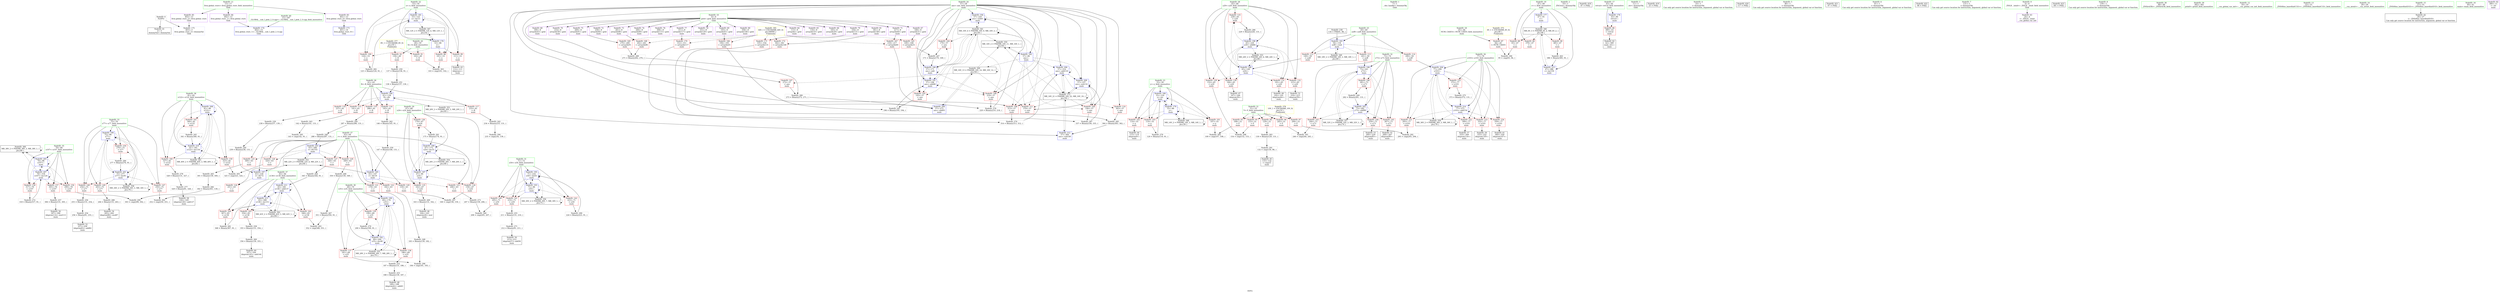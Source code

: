 digraph "SVFG" {
	label="SVFG";

	Node0x560acc8adbe0 [shape=record,color=grey,label="{NodeID: 0\nNullPtr}"];
	Node0x560acc8adbe0 -> Node0x560acc8b3c00[style=solid];
	Node0x560acc8adbe0 -> Node0x560acc8e5880[style=solid];
	Node0x560acc90d420 [shape=record,color=black,label="{NodeID: 360\nMR_38V_2 = PHI(MR_38V_3, MR_38V_1, )\npts\{80 \}\n}"];
	Node0x560acc90d420 -> Node0x560acc8e12c0[style=dashed];
	Node0x560acc90d420 -> Node0x560acc90d420[style=dashed];
	Node0x560acc8ee810 [shape=record,color=grey,label="{NodeID: 277\n329 = Binary(91, 328, )\n}"];
	Node0x560acc8ee810 -> Node0x560acc8de950[style=solid];
	Node0x560acc8e09d0 [shape=record,color=blue,label="{NodeID: 194\n57\<--220\nans\<--sub61\nmain\n}"];
	Node0x560acc8e09d0 -> Node0x560acc8b41f0[style=dashed];
	Node0x560acc8e09d0 -> Node0x560acc8e09d0[style=dashed];
	Node0x560acc8e09d0 -> Node0x560acc907520[style=dashed];
	Node0x560acc8b4600 [shape=record,color=red,label="{NodeID: 111\n379\<--57\n\<--ans\nmain\n}"];
	Node0x560acc8b1560 [shape=record,color=green,label="{NodeID: 28\n65\<--66\ny20\<--y20_field_insensitive\nmain\n}"];
	Node0x560acc8b1560 -> Node0x560acc8e3320[style=solid];
	Node0x560acc8b1560 -> Node0x560acc8e33f0[style=solid];
	Node0x560acc8b1560 -> Node0x560acc8e34c0[style=solid];
	Node0x560acc8b1560 -> Node0x560acc8e3590[style=solid];
	Node0x560acc8b1560 -> Node0x560acc8e3660[style=solid];
	Node0x560acc8b1560 -> Node0x560acc8e6170[style=solid];
	Node0x560acc8b1560 -> Node0x560acc8e0b70[style=solid];
	Node0x560acc8f1210 [shape=record,color=grey,label="{NodeID: 305\n325 = cmp(323, 324, )\n}"];
	Node0x560acc8e3b40 [shape=record,color=red,label="{NodeID: 139\n199\<--69\n\<--x35\nmain\n}"];
	Node0x560acc8e3b40 -> Node0x560acc8edd90[style=solid];
	Node0x560acc8de7b0 [shape=record,color=black,label="{NodeID: 56\n307\<--306\nidxprom114\<--mul113\nmain\n}"];
	Node0x560acc8eaf80 [shape=record,color=grey,label="{NodeID: 250\n137 = Binary(136, 91, )\n}"];
	Node0x560acc8eaf80 -> Node0x560acc8e1880[style=solid];
	Node0x560acc8e5200 [shape=record,color=red,label="{NodeID: 167\n218\<--217\n\<--arrayidx60\nmain\n}"];
	Node0x560acc8e5200 -> Node0x560acc8ee690[style=solid];
	Node0x560acc8dfe70 [shape=record,color=purple,label="{NodeID: 84\n402\<--13\nllvm.global_ctors_1\<--llvm.global_ctors\nGlob }"];
	Node0x560acc8dfe70 -> Node0x560acc8e57b0[style=solid];
	Node0x560acc8adac0 [shape=record,color=green,label="{NodeID: 1\n7\<--1\n__dso_handle\<--dummyObj\nGlob }"];
	Node0x560acc90d920 [shape=record,color=black,label="{NodeID: 361\nMR_40V_2 = PHI(MR_40V_3, MR_40V_1, )\npts\{82 \}\n}"];
	Node0x560acc90d920 -> Node0x560acc8e1530[style=dashed];
	Node0x560acc90d920 -> Node0x560acc90d920[style=dashed];
	Node0x560acc8ee990 [shape=record,color=grey,label="{NodeID: 278\n328 = Binary(131, 327, )\n}"];
	Node0x560acc8ee990 -> Node0x560acc8ee810[style=solid];
	Node0x560acc8e0aa0 [shape=record,color=blue,label="{NodeID: 195\n71\<--224\nx50\<--inc63\nmain\n}"];
	Node0x560acc8e0aa0 -> Node0x560acc8e3c10[style=dashed];
	Node0x560acc8e0aa0 -> Node0x560acc8e3ce0[style=dashed];
	Node0x560acc8e0aa0 -> Node0x560acc8e3db0[style=dashed];
	Node0x560acc8e0aa0 -> Node0x560acc8e0900[style=dashed];
	Node0x560acc8e0aa0 -> Node0x560acc8e0aa0[style=dashed];
	Node0x560acc8e0aa0 -> Node0x560acc90c020[style=dashed];
	Node0x560acc8b46d0 [shape=record,color=red,label="{NodeID: 112\n149\<--59\n\<--yoff\nmain\n}"];
	Node0x560acc8b46d0 -> Node0x560acc8e6170[style=solid];
	Node0x560acc8b1630 [shape=record,color=green,label="{NodeID: 29\n67\<--68\nx24\<--x24_field_insensitive\nmain\n}"];
	Node0x560acc8b1630 -> Node0x560acc8e3730[style=solid];
	Node0x560acc8b1630 -> Node0x560acc8e3800[style=solid];
	Node0x560acc8b1630 -> Node0x560acc8e38d0[style=solid];
	Node0x560acc8b1630 -> Node0x560acc8e6240[style=solid];
	Node0x560acc8b1630 -> Node0x560acc8e63e0[style=solid];
	Node0x560acc8f1390 [shape=record,color=grey,label="{NodeID: 306\n95 = cmp(93, 94, )\n}"];
	Node0x560acc8e3c10 [shape=record,color=red,label="{NodeID: 140\n205\<--71\n\<--x50\nmain\n}"];
	Node0x560acc8e3c10 -> Node0x560acc8f0a90[style=solid];
	Node0x560acc8de880 [shape=record,color=black,label="{NodeID: 57\n310\<--309\nidxprom116\<--\nmain\n}"];
	Node0x560acc8e1880 [shape=record,color=grey,label="{NodeID: 251\n138 = Binary(137, 139, )\n}"];
	Node0x560acc8e1880 -> Node0x560acc8e5fd0[style=solid];
	Node0x560acc8e52d0 [shape=record,color=red,label="{NodeID: 168\n262\<--261\n\<--arrayidx86\nmain\n}"];
	Node0x560acc8e52d0 -> Node0x560acc8efa10[style=solid];
	Node0x560acc8dff40 [shape=record,color=purple,label="{NodeID: 85\n403\<--13\nllvm.global_ctors_2\<--llvm.global_ctors\nGlob }"];
	Node0x560acc8dff40 -> Node0x560acc8e5880[style=solid];
	Node0x560acc8b3860 [shape=record,color=green,label="{NodeID: 2\n10\<--1\n_ZSt3cin\<--dummyObj\nGlob }"];
	Node0x560acc90de20 [shape=record,color=black,label="{NodeID: 362\nMR_42V_2 = PHI(MR_42V_3, MR_42V_1, )\npts\{84 \}\n}"];
	Node0x560acc90de20 -> Node0x560acc8e17a0[style=dashed];
	Node0x560acc90de20 -> Node0x560acc90de20[style=dashed];
	Node0x560acc8eeb10 [shape=record,color=grey,label="{NodeID: 279\n120 = Binary(119, 91, )\n}"];
	Node0x560acc8eeb10 -> Node0x560acc8e5c90[style=solid];
	Node0x560acc8e0b70 [shape=record,color=blue,label="{NodeID: 196\n65\<--229\ny20\<--add66\nmain\n}"];
	Node0x560acc8e0b70 -> Node0x560acc8e3320[style=dashed];
	Node0x560acc8e0b70 -> Node0x560acc8e33f0[style=dashed];
	Node0x560acc8e0b70 -> Node0x560acc8e34c0[style=dashed];
	Node0x560acc8e0b70 -> Node0x560acc8e3590[style=dashed];
	Node0x560acc8e0b70 -> Node0x560acc8e3660[style=dashed];
	Node0x560acc8e0b70 -> Node0x560acc8e0b70[style=dashed];
	Node0x560acc8e0b70 -> Node0x560acc90b120[style=dashed];
	Node0x560acc8b47a0 [shape=record,color=red,label="{NodeID: 113\n241\<--59\n\<--yoff\nmain\n}"];
	Node0x560acc8b47a0 -> Node0x560acc8e0d10[style=solid];
	Node0x560acc8b1700 [shape=record,color=green,label="{NodeID: 30\n69\<--70\nx35\<--x35_field_insensitive\nmain\n}"];
	Node0x560acc8b1700 -> Node0x560acc8e39a0[style=solid];
	Node0x560acc8b1700 -> Node0x560acc8e3a70[style=solid];
	Node0x560acc8b1700 -> Node0x560acc8e3b40[style=solid];
	Node0x560acc8b1700 -> Node0x560acc8e64b0[style=solid];
	Node0x560acc8b1700 -> Node0x560acc8e0830[style=solid];
	Node0x560acc8e3ce0 [shape=record,color=red,label="{NodeID: 141\n210\<--71\n\<--x50\nmain\n}"];
	Node0x560acc8e3ce0 -> Node0x560acc8e1e80[style=solid];
	Node0x560acc8de950 [shape=record,color=black,label="{NodeID: 58\n330\<--329\nidxprom128\<--add127\nmain\n}"];
	Node0x560acc92bff0 [shape=record,color=black,label="{NodeID: 418\n87 = PHI()\n}"];
	Node0x560acc8e1a00 [shape=record,color=grey,label="{NodeID: 252\n187 = Binary(131, 186, )\n}"];
	Node0x560acc8e1a00 -> Node0x560acc8e1b80[style=solid];
	Node0x560acc8e53a0 [shape=record,color=red,label="{NodeID: 169\n270\<--269\n\<--arrayidx91\nmain\n}"];
	Node0x560acc8e53a0 -> Node0x560acc8efa10[style=solid];
	Node0x560acc8e0010 [shape=record,color=red,label="{NodeID: 86\n389\<--43\n\<--retval\nmain\n}"];
	Node0x560acc8e0010 -> Node0x560acc8dec90[style=solid];
	Node0x560acc8b38f0 [shape=record,color=green,label="{NodeID: 3\n11\<--1\n.str\<--dummyObj\nGlob }"];
	Node0x560acc8eec90 [shape=record,color=grey,label="{NodeID: 280\n273 = Binary(272, 271, )\n}"];
	Node0x560acc8eec90 -> Node0x560acc8e0eb0[style=solid];
	Node0x560acc8e0c40 [shape=record,color=blue,label="{NodeID: 197\n63\<--239\nr\<--div72\nmain\n}"];
	Node0x560acc8e0c40 -> Node0x560acc8e2f10[style=dashed];
	Node0x560acc8e0c40 -> Node0x560acc90ac20[style=dashed];
	Node0x560acc8b4870 [shape=record,color=red,label="{NodeID: 114\n290\<--59\n\<--yoff\nmain\n}"];
	Node0x560acc8b4870 -> Node0x560acc8e11f0[style=solid];
	Node0x560acc8b17d0 [shape=record,color=green,label="{NodeID: 31\n71\<--72\nx50\<--x50_field_insensitive\nmain\n}"];
	Node0x560acc8b17d0 -> Node0x560acc8e3c10[style=solid];
	Node0x560acc8b17d0 -> Node0x560acc8e3ce0[style=solid];
	Node0x560acc8b17d0 -> Node0x560acc8e3db0[style=solid];
	Node0x560acc8b17d0 -> Node0x560acc8e0900[style=solid];
	Node0x560acc8b17d0 -> Node0x560acc8e0aa0[style=solid];
	Node0x560acc8e3db0 [shape=record,color=red,label="{NodeID: 142\n223\<--71\n\<--x50\nmain\n}"];
	Node0x560acc8e3db0 -> Node0x560acc8efb90[style=solid];
	Node0x560acc8dea20 [shape=record,color=black,label="{NodeID: 59\n333\<--332\nidxprom130\<--\nmain\n}"];
	Node0x560acc92b950 [shape=record,color=black,label="{NodeID: 419\n25 = PHI()\n}"];
	Node0x560acc8e1b80 [shape=record,color=grey,label="{NodeID: 253\n188 = Binary(139, 187, )\n}"];
	Node0x560acc8e1b80 -> Node0x560acc8de270[style=solid];
	Node0x560acc8e5470 [shape=record,color=red,label="{NodeID: 170\n312\<--311\n\<--arrayidx117\nmain\n}"];
	Node0x560acc8e5470 -> Node0x560acc8ee390[style=solid];
	Node0x560acc8e00e0 [shape=record,color=red,label="{NodeID: 87\n94\<--45\n\<--NUM_CASES\nmain\n}"];
	Node0x560acc8e00e0 -> Node0x560acc8f1390[style=solid];
	Node0x560acc8b2de0 [shape=record,color=green,label="{NodeID: 4\n14\<--1\n\<--dummyObj\nCan only get source location for instruction, argument, global var or function.}"];
	Node0x560acc8eee10 [shape=record,color=grey,label="{NodeID: 281\n368 = Binary(367, 91, )\n}"];
	Node0x560acc8eee10 -> Node0x560acc8e8770[style=solid];
	Node0x560acc8e0d10 [shape=record,color=blue,label="{NodeID: 198\n73\<--241\ny73\<--\nmain\n}"];
	Node0x560acc8e0d10 -> Node0x560acc8e3e80[style=dashed];
	Node0x560acc8e0d10 -> Node0x560acc8e3f50[style=dashed];
	Node0x560acc8e0d10 -> Node0x560acc8e4020[style=dashed];
	Node0x560acc8e0d10 -> Node0x560acc8e40f0[style=dashed];
	Node0x560acc8e0d10 -> Node0x560acc8e1050[style=dashed];
	Node0x560acc8e0d10 -> Node0x560acc90c520[style=dashed];
	Node0x560acc8b4940 [shape=record,color=red,label="{NodeID: 115\n141\<--61\n\<--R\nmain\n}"];
	Node0x560acc8b4940 -> Node0x560acc8ea500[style=solid];
	Node0x560acc8b18a0 [shape=record,color=green,label="{NodeID: 32\n73\<--74\ny73\<--y73_field_insensitive\nmain\n}"];
	Node0x560acc8b18a0 -> Node0x560acc8e3e80[style=solid];
	Node0x560acc8b18a0 -> Node0x560acc8e3f50[style=solid];
	Node0x560acc8b18a0 -> Node0x560acc8e4020[style=solid];
	Node0x560acc8b18a0 -> Node0x560acc8e40f0[style=solid];
	Node0x560acc8b18a0 -> Node0x560acc8e0d10[style=solid];
	Node0x560acc8b18a0 -> Node0x560acc8e1050[style=solid];
	Node0x560acc8fd120 [shape=record,color=black,label="{NodeID: 309\nMR_16V_13 = PHI(MR_16V_14, MR_16V_12, )\npts\{58 \}\n}"];
	Node0x560acc8fd120 -> Node0x560acc8b42c0[style=dashed];
	Node0x560acc8fd120 -> Node0x560acc8b4600[style=dashed];
	Node0x560acc8fd120 -> Node0x560acc8e0eb0[style=dashed];
	Node0x560acc8fd120 -> Node0x560acc8fd120[style=dashed];
	Node0x560acc8fd120 -> Node0x560acc90a220[style=dashed];
	Node0x560acc8e3e80 [shape=record,color=red,label="{NodeID: 143\n244\<--73\n\<--y73\nmain\n}"];
	Node0x560acc8e3e80 -> Node0x560acc8f0c10[style=solid];
	Node0x560acc8deaf0 [shape=record,color=black,label="{NodeID: 60\n357\<--356\nidxprom145\<--add144\nmain\n}"];
	Node0x560acc92c210 [shape=record,color=black,label="{NodeID: 420\n117 = PHI()\n}"];
	Node0x560acc8e1d00 [shape=record,color=grey,label="{NodeID: 254\n256 = Binary(91, 255, )\n}"];
	Node0x560acc8e1d00 -> Node0x560acc8de4b0[style=solid];
	Node0x560acc8e5540 [shape=record,color=red,label="{NodeID: 171\n335\<--334\n\<--arrayidx131\nmain\n}"];
	Node0x560acc8e5540 -> Node0x560acc8ef710[style=solid];
	Node0x560acc8e01b0 [shape=record,color=red,label="{NodeID: 88\n93\<--47\n\<--c\nmain\n}"];
	Node0x560acc8e01b0 -> Node0x560acc8f1390[style=solid];
	Node0x560acc8b2e70 [shape=record,color=green,label="{NodeID: 5\n86\<--1\n\<--dummyObj\nCan only get source location for instruction, argument, global var or function.}"];
	Node0x560acc8eef90 [shape=record,color=grey,label="{NodeID: 282\n125 = Binary(124, 91, )\n}"];
	Node0x560acc8eef90 -> Node0x560acc8e5d60[style=solid];
	Node0x560acc8e0de0 [shape=record,color=blue,label="{NodeID: 199\n75\<--86\nx77\<--\nmain\n}"];
	Node0x560acc8e0de0 -> Node0x560acc8e41c0[style=dashed];
	Node0x560acc8e0de0 -> Node0x560acc8e4290[style=dashed];
	Node0x560acc8e0de0 -> Node0x560acc8e4360[style=dashed];
	Node0x560acc8e0de0 -> Node0x560acc8e4430[style=dashed];
	Node0x560acc8e0de0 -> Node0x560acc8e0de0[style=dashed];
	Node0x560acc8e0de0 -> Node0x560acc8e0f80[style=dashed];
	Node0x560acc8e0de0 -> Node0x560acc90ca20[style=dashed];
	Node0x560acc8e2890 [shape=record,color=red,label="{NodeID: 116\n145\<--61\n\<--R\nmain\n}"];
	Node0x560acc8e2890 -> Node0x560acc8ed190[style=solid];
	Node0x560acc8b1970 [shape=record,color=green,label="{NodeID: 33\n75\<--76\nx77\<--x77_field_insensitive\nmain\n}"];
	Node0x560acc8b1970 -> Node0x560acc8e41c0[style=solid];
	Node0x560acc8b1970 -> Node0x560acc8e4290[style=solid];
	Node0x560acc8b1970 -> Node0x560acc8e4360[style=solid];
	Node0x560acc8b1970 -> Node0x560acc8e4430[style=solid];
	Node0x560acc8b1970 -> Node0x560acc8e0de0[style=solid];
	Node0x560acc8b1970 -> Node0x560acc8e0f80[style=solid];
	Node0x560acc8e3f50 [shape=record,color=red,label="{NodeID: 144\n259\<--73\n\<--y73\nmain\n}"];
	Node0x560acc8e3f50 -> Node0x560acc8de540[style=solid];
	Node0x560acc8debc0 [shape=record,color=black,label="{NodeID: 61\n360\<--359\nidxprom147\<--\nmain\n}"];
	Node0x560acc92c310 [shape=record,color=black,label="{NodeID: 421\n97 = PHI()\n}"];
	Node0x560acc8e1e80 [shape=record,color=grey,label="{NodeID: 255\n211 = Binary(131, 210, )\n}"];
	Node0x560acc8e1e80 -> Node0x560acc8edf10[style=solid];
	Node0x560acc8e5610 [shape=record,color=red,label="{NodeID: 172\n362\<--361\n\<--arrayidx148\nmain\n}"];
	Node0x560acc8e5610 -> Node0x560acc8ef410[style=solid];
	Node0x560acc8e0280 [shape=record,color=red,label="{NodeID: 89\n378\<--47\n\<--c\nmain\n}"];
	Node0x560acc8b2f00 [shape=record,color=green,label="{NodeID: 6\n91\<--1\n\<--dummyObj\nCan only get source location for instruction, argument, global var or function.}"];
	Node0x560acc8ef110 [shape=record,color=grey,label="{NodeID: 283\n130 = Binary(129, 131, )\n}"];
	Node0x560acc8ef110 -> Node0x560acc8efd10[style=solid];
	Node0x560acc8e0eb0 [shape=record,color=blue,label="{NodeID: 200\n57\<--273\nans\<--add93\nmain\n}"];
	Node0x560acc8e0eb0 -> Node0x560acc8fd120[style=dashed];
	Node0x560acc8e2960 [shape=record,color=red,label="{NodeID: 117\n233\<--61\n\<--R\nmain\n}"];
	Node0x560acc8e2960 -> Node0x560acc8ea380[style=solid];
	Node0x560acc8b1a40 [shape=record,color=green,label="{NodeID: 34\n77\<--78\ny103\<--y103_field_insensitive\nmain\n}"];
	Node0x560acc8b1a40 -> Node0x560acc8e4500[style=solid];
	Node0x560acc8b1a40 -> Node0x560acc8e45d0[style=solid];
	Node0x560acc8b1a40 -> Node0x560acc8e46a0[style=solid];
	Node0x560acc8b1a40 -> Node0x560acc8e4770[style=solid];
	Node0x560acc8b1a40 -> Node0x560acc8e4840[style=solid];
	Node0x560acc8b1a40 -> Node0x560acc8e11f0[style=solid];
	Node0x560acc8b1a40 -> Node0x560acc8e8840[style=solid];
	Node0x560acc8e4020 [shape=record,color=red,label="{NodeID: 145\n267\<--73\n\<--y73\nmain\n}"];
	Node0x560acc8e4020 -> Node0x560acc8de6e0[style=solid];
	Node0x560acc8dec90 [shape=record,color=black,label="{NodeID: 62\n42\<--389\nmain_ret\<--\nmain\n}"];
	Node0x560acc92c470 [shape=record,color=black,label="{NodeID: 422\n98 = PHI()\n}"];
	Node0x560acc8e2000 [shape=record,color=grey,label="{NodeID: 256\n255 = Binary(131, 254, )\n}"];
	Node0x560acc8e2000 -> Node0x560acc8e1d00[style=solid];
	Node0x560acc8e56e0 [shape=record,color=blue,label="{NodeID: 173\n401\<--14\nllvm.global_ctors_0\<--\nGlob }"];
	Node0x560acc8e0350 [shape=record,color=red,label="{NodeID: 90\n385\<--47\n\<--c\nmain\n}"];
	Node0x560acc8e0350 -> Node0x560acc8ed310[style=solid];
	Node0x560acc8b2400 [shape=record,color=green,label="{NodeID: 7\n131\<--1\n\<--dummyObj\nCan only get source location for instruction, argument, global var or function.}"];
	Node0x560acc8ef290 [shape=record,color=grey,label="{NodeID: 284\n277 = Binary(276, 91, )\n}"];
	Node0x560acc8ef290 -> Node0x560acc8e0f80[style=solid];
	Node0x560acc8e0f80 [shape=record,color=blue,label="{NodeID: 201\n75\<--277\nx77\<--inc95\nmain\n}"];
	Node0x560acc8e0f80 -> Node0x560acc8e41c0[style=dashed];
	Node0x560acc8e0f80 -> Node0x560acc8e4290[style=dashed];
	Node0x560acc8e0f80 -> Node0x560acc8e4360[style=dashed];
	Node0x560acc8e0f80 -> Node0x560acc8e4430[style=dashed];
	Node0x560acc8e0f80 -> Node0x560acc8e0de0[style=dashed];
	Node0x560acc8e0f80 -> Node0x560acc8e0f80[style=dashed];
	Node0x560acc8e0f80 -> Node0x560acc90ca20[style=dashed];
	Node0x560acc8e2a30 [shape=record,color=red,label="{NodeID: 118\n237\<--61\n\<--R\nmain\n}"];
	Node0x560acc8e2a30 -> Node0x560acc8e9f00[style=solid];
	Node0x560acc8b1b10 [shape=record,color=green,label="{NodeID: 35\n79\<--80\nx107\<--x107_field_insensitive\nmain\n}"];
	Node0x560acc8b1b10 -> Node0x560acc8e4910[style=solid];
	Node0x560acc8b1b10 -> Node0x560acc8e49e0[style=solid];
	Node0x560acc8b1b10 -> Node0x560acc8e4ab0[style=solid];
	Node0x560acc8b1b10 -> Node0x560acc8e12c0[style=solid];
	Node0x560acc8b1b10 -> Node0x560acc8e1460[style=solid];
	Node0x560acc8e7020 [shape=record,color=yellow,style=double,label="{NodeID: 395\n44V_1 = ENCHI(MR_44V_0)\npts\{90000 \}\nFun[main]}"];
	Node0x560acc8e7020 -> Node0x560acc8e5060[style=dashed];
	Node0x560acc8e7020 -> Node0x560acc8e5130[style=dashed];
	Node0x560acc8e7020 -> Node0x560acc8e5200[style=dashed];
	Node0x560acc8e7020 -> Node0x560acc8e52d0[style=dashed];
	Node0x560acc8e7020 -> Node0x560acc8e53a0[style=dashed];
	Node0x560acc8e7020 -> Node0x560acc8e5470[style=dashed];
	Node0x560acc8e7020 -> Node0x560acc8e5540[style=dashed];
	Node0x560acc8e7020 -> Node0x560acc8e5610[style=dashed];
	Node0x560acc8e40f0 [shape=record,color=red,label="{NodeID: 146\n281\<--73\n\<--y73\nmain\n}"];
	Node0x560acc8e40f0 -> Node0x560acc8eae00[style=solid];
	Node0x560acc8ded60 [shape=record,color=purple,label="{NodeID: 63\n24\<--4\n\<--_ZStL8__ioinit\n__cxx_global_var_init\n}"];
	Node0x560acc92c540 [shape=record,color=black,label="{NodeID: 423\n381 = PHI()\n}"];
	Node0x560acc8e2180 [shape=record,color=grey,label="{NodeID: 257\n306 = Binary(131, 305, )\n}"];
	Node0x560acc8e2180 -> Node0x560acc8de7b0[style=solid];
	Node0x560acc8e57b0 [shape=record,color=blue,label="{NodeID: 174\n402\<--15\nllvm.global_ctors_1\<--_GLOBAL__sub_I_ploh_2_0.cpp\nGlob }"];
	Node0x560acc8e0420 [shape=record,color=red,label="{NodeID: 91\n102\<--49\n\<--X\nmain\n}"];
	Node0x560acc8e0420 -> Node0x560acc8f0f10[style=solid];
	Node0x560acc8b2490 [shape=record,color=green,label="{NodeID: 8\n139\<--1\n\<--dummyObj\nCan only get source location for instruction, argument, global var or function.}"];
	Node0x560acc8ef410 [shape=record,color=grey,label="{NodeID: 285\n364 = Binary(363, 362, )\n}"];
	Node0x560acc8ef410 -> Node0x560acc8e86a0[style=solid];
	Node0x560acc8e1050 [shape=record,color=blue,label="{NodeID: 202\n73\<--282\ny73\<--add98\nmain\n}"];
	Node0x560acc8e1050 -> Node0x560acc8e3e80[style=dashed];
	Node0x560acc8e1050 -> Node0x560acc8e3f50[style=dashed];
	Node0x560acc8e1050 -> Node0x560acc8e4020[style=dashed];
	Node0x560acc8e1050 -> Node0x560acc8e40f0[style=dashed];
	Node0x560acc8e1050 -> Node0x560acc8e1050[style=dashed];
	Node0x560acc8e1050 -> Node0x560acc90c520[style=dashed];
	Node0x560acc8e2b00 [shape=record,color=red,label="{NodeID: 119\n286\<--61\n\<--R\nmain\n}"];
	Node0x560acc8e2b00 -> Node0x560acc8ea680[style=solid];
	Node0x560acc8b1be0 [shape=record,color=green,label="{NodeID: 36\n81\<--82\nx122\<--x122_field_insensitive\nmain\n}"];
	Node0x560acc8b1be0 -> Node0x560acc8e4b80[style=solid];
	Node0x560acc8b1be0 -> Node0x560acc8e4c50[style=solid];
	Node0x560acc8b1be0 -> Node0x560acc8e4d20[style=solid];
	Node0x560acc8b1be0 -> Node0x560acc8e1530[style=solid];
	Node0x560acc8b1be0 -> Node0x560acc8e16d0[style=solid];
	Node0x560acc8e41c0 [shape=record,color=red,label="{NodeID: 147\n250\<--75\n\<--x77\nmain\n}"];
	Node0x560acc8e41c0 -> Node0x560acc8f0d90[style=solid];
	Node0x560acc8dee30 [shape=record,color=purple,label="{NodeID: 64\n113\<--8\narrayidx\<--grid\nmain\n}"];
	Node0x560acc907520 [shape=record,color=black,label="{NodeID: 341\nMR_16V_4 = PHI(MR_16V_9, MR_16V_3, )\npts\{58 \}\n}"];
	Node0x560acc907520 -> Node0x560acc8de0e0[style=dashed];
	Node0x560acc907520 -> Node0x560acc8de1b0[style=dashed];
	Node0x560acc907520 -> Node0x560acc8b41f0[style=dashed];
	Node0x560acc907520 -> Node0x560acc8b4600[style=dashed];
	Node0x560acc907520 -> Node0x560acc8e6310[style=dashed];
	Node0x560acc907520 -> Node0x560acc8e6580[style=dashed];
	Node0x560acc907520 -> Node0x560acc8e09d0[style=dashed];
	Node0x560acc907520 -> Node0x560acc907520[style=dashed];
	Node0x560acc907520 -> Node0x560acc90a220[style=dashed];
	Node0x560acc8e2300 [shape=record,color=grey,label="{NodeID: 258\n355 = Binary(131, 354, )\n}"];
	Node0x560acc8e2300 -> Node0x560acc8e2600[style=solid];
	Node0x560acc8e5880 [shape=record,color=blue, style = dotted,label="{NodeID: 175\n403\<--3\nllvm.global_ctors_2\<--dummyVal\nGlob }"];
	Node0x560acc8e04f0 [shape=record,color=red,label="{NodeID: 92\n136\<--49\n\<--X\nmain\n}"];
	Node0x560acc8e04f0 -> Node0x560acc8eaf80[style=solid];
	Node0x560acc8b2520 [shape=record,color=green,label="{NodeID: 9\n4\<--6\n_ZStL8__ioinit\<--_ZStL8__ioinit_field_insensitive\nGlob }"];
	Node0x560acc8b2520 -> Node0x560acc8ded60[style=solid];
	Node0x560acc8ef590 [shape=record,color=grey,label="{NodeID: 286\n229 = Binary(228, 131, )\n}"];
	Node0x560acc8ef590 -> Node0x560acc8e0b70[style=solid];
	Node0x560acc8e1120 [shape=record,color=blue,label="{NodeID: 203\n63\<--288\nr\<--div102\nmain\n}"];
	Node0x560acc8e1120 -> Node0x560acc8e2fe0[style=dashed];
	Node0x560acc8e1120 -> Node0x560acc8e30b0[style=dashed];
	Node0x560acc8e1120 -> Node0x560acc8e3180[style=dashed];
	Node0x560acc8e1120 -> Node0x560acc8e3250[style=dashed];
	Node0x560acc8e1120 -> Node0x560acc90ac20[style=dashed];
	Node0x560acc8e2bd0 [shape=record,color=red,label="{NodeID: 120\n159\<--63\n\<--r\nmain\n}"];
	Node0x560acc8e2bd0 -> Node0x560acc8f0610[style=solid];
	Node0x560acc8b1cb0 [shape=record,color=green,label="{NodeID: 37\n83\<--84\nx136\<--x136_field_insensitive\nmain\n}"];
	Node0x560acc8b1cb0 -> Node0x560acc8e4df0[style=solid];
	Node0x560acc8b1cb0 -> Node0x560acc8e4ec0[style=solid];
	Node0x560acc8b1cb0 -> Node0x560acc8e4f90[style=solid];
	Node0x560acc8b1cb0 -> Node0x560acc8e17a0[style=solid];
	Node0x560acc8b1cb0 -> Node0x560acc8e8770[style=solid];
	Node0x560acc8e4290 [shape=record,color=red,label="{NodeID: 148\n254\<--75\n\<--x77\nmain\n}"];
	Node0x560acc8e4290 -> Node0x560acc8e2000[style=solid];
	Node0x560acc8def00 [shape=record,color=purple,label="{NodeID: 65\n116\<--8\narrayidx10\<--grid\nmain\n}"];
	Node0x560acc8e2480 [shape=record,color=grey,label="{NodeID: 259\n147 = Binary(146, 131, )\n}"];
	Node0x560acc8e2480 -> Node0x560acc8e60a0[style=solid];
	Node0x560acc8e5950 [shape=record,color=blue,label="{NodeID: 176\n43\<--86\nretval\<--\nmain\n}"];
	Node0x560acc8e5950 -> Node0x560acc8e0010[style=dashed];
	Node0x560acc8e05c0 [shape=record,color=red,label="{NodeID: 93\n108\<--51\n\<--Y\nmain\n}"];
	Node0x560acc8e05c0 -> Node0x560acc8f1090[style=solid];
	Node0x560acc8b25b0 [shape=record,color=green,label="{NodeID: 10\n8\<--9\ngrid\<--grid_field_insensitive\nGlob }"];
	Node0x560acc8b25b0 -> Node0x560acc8dee30[style=solid];
	Node0x560acc8b25b0 -> Node0x560acc8def00[style=solid];
	Node0x560acc8b25b0 -> Node0x560acc8defd0[style=solid];
	Node0x560acc8b25b0 -> Node0x560acc8df0a0[style=solid];
	Node0x560acc8b25b0 -> Node0x560acc8df170[style=solid];
	Node0x560acc8b25b0 -> Node0x560acc8df240[style=solid];
	Node0x560acc8b25b0 -> Node0x560acc8df310[style=solid];
	Node0x560acc8b25b0 -> Node0x560acc8df3e0[style=solid];
	Node0x560acc8b25b0 -> Node0x560acc8df4b0[style=solid];
	Node0x560acc8b25b0 -> Node0x560acc8df580[style=solid];
	Node0x560acc8b25b0 -> Node0x560acc8df650[style=solid];
	Node0x560acc8b25b0 -> Node0x560acc8df720[style=solid];
	Node0x560acc8b25b0 -> Node0x560acc8df7f0[style=solid];
	Node0x560acc8b25b0 -> Node0x560acc8df8c0[style=solid];
	Node0x560acc8b25b0 -> Node0x560acc8df990[style=solid];
	Node0x560acc8b25b0 -> Node0x560acc8dfa60[style=solid];
	Node0x560acc8b25b0 -> Node0x560acc8dfb30[style=solid];
	Node0x560acc8b25b0 -> Node0x560acc8dfc00[style=solid];
	Node0x560acc8ef710 [shape=record,color=grey,label="{NodeID: 287\n337 = Binary(336, 335, )\n}"];
	Node0x560acc8ef710 -> Node0x560acc8e1600[style=solid];
	Node0x560acc8e11f0 [shape=record,color=blue,label="{NodeID: 204\n77\<--290\ny103\<--\nmain\n}"];
	Node0x560acc8e11f0 -> Node0x560acc8e4500[style=dashed];
	Node0x560acc8e11f0 -> Node0x560acc8e45d0[style=dashed];
	Node0x560acc8e11f0 -> Node0x560acc8e46a0[style=dashed];
	Node0x560acc8e11f0 -> Node0x560acc8e4770[style=dashed];
	Node0x560acc8e11f0 -> Node0x560acc8e4840[style=dashed];
	Node0x560acc8e11f0 -> Node0x560acc8e8840[style=dashed];
	Node0x560acc8e11f0 -> Node0x560acc90cf20[style=dashed];
	Node0x560acc8e2ca0 [shape=record,color=red,label="{NodeID: 121\n178\<--63\n\<--r\nmain\n}"];
	Node0x560acc8e2ca0 -> Node0x560acc8e64b0[style=solid];
	Node0x560acc8b1d80 [shape=record,color=green,label="{NodeID: 38\n88\<--89\n_ZNSirsERi\<--_ZNSirsERi_field_insensitive\n}"];
	Node0x560acc8e4360 [shape=record,color=red,label="{NodeID: 149\n263\<--75\n\<--x77\nmain\n}"];
	Node0x560acc8e4360 -> Node0x560acc8ef890[style=solid];
	Node0x560acc8defd0 [shape=record,color=purple,label="{NodeID: 66\n165\<--8\narrayidx29\<--grid\nmain\n}"];
	Node0x560acc8e2600 [shape=record,color=grey,label="{NodeID: 260\n356 = Binary(139, 355, )\n}"];
	Node0x560acc8e2600 -> Node0x560acc8deaf0[style=solid];
	Node0x560acc8e5a20 [shape=record,color=blue,label="{NodeID: 177\n47\<--91\nc\<--\nmain\n}"];
	Node0x560acc8e5a20 -> Node0x560acc908e20[style=dashed];
	Node0x560acc8e0690 [shape=record,color=red,label="{NodeID: 94\n129\<--51\n\<--Y\nmain\n}"];
	Node0x560acc8e0690 -> Node0x560acc8ef110[style=solid];
	Node0x560acc8b26a0 [shape=record,color=green,label="{NodeID: 11\n13\<--17\nllvm.global_ctors\<--llvm.global_ctors_field_insensitive\nGlob }"];
	Node0x560acc8b26a0 -> Node0x560acc8dfda0[style=solid];
	Node0x560acc8b26a0 -> Node0x560acc8dfe70[style=solid];
	Node0x560acc8b26a0 -> Node0x560acc8dff40[style=solid];
	Node0x560acc8ef890 [shape=record,color=grey,label="{NodeID: 288\n264 = Binary(131, 263, )\n}"];
	Node0x560acc8ef890 -> Node0x560acc8de610[style=solid];
	Node0x560acc8e12c0 [shape=record,color=blue,label="{NodeID: 205\n79\<--86\nx107\<--\nmain\n}"];
	Node0x560acc8e12c0 -> Node0x560acc8e4910[style=dashed];
	Node0x560acc8e12c0 -> Node0x560acc8e49e0[style=dashed];
	Node0x560acc8e12c0 -> Node0x560acc8e4ab0[style=dashed];
	Node0x560acc8e12c0 -> Node0x560acc8e12c0[style=dashed];
	Node0x560acc8e12c0 -> Node0x560acc8e1460[style=dashed];
	Node0x560acc8e12c0 -> Node0x560acc90d420[style=dashed];
	Node0x560acc8e2d70 [shape=record,color=red,label="{NodeID: 122\n182\<--63\n\<--r\nmain\n}"];
	Node0x560acc8e2d70 -> Node0x560acc8eac80[style=solid];
	Node0x560acc8b3aa0 [shape=record,color=green,label="{NodeID: 39\n382\<--383\nprintf\<--printf_field_insensitive\n}"];
	Node0x560acc8e4430 [shape=record,color=red,label="{NodeID: 150\n276\<--75\n\<--x77\nmain\n}"];
	Node0x560acc8e4430 -> Node0x560acc8ef290[style=solid];
	Node0x560acc8df0a0 [shape=record,color=purple,label="{NodeID: 67\n168\<--8\narrayidx31\<--grid\nmain\n}"];
	Node0x560acc8df0a0 -> Node0x560acc8e5060[style=solid];
	Node0x560acc8e2780 [shape=record,color=grey,label="{NodeID: 261\n175 = Binary(174, 91, )\n}"];
	Node0x560acc8e2780 -> Node0x560acc8e63e0[style=solid];
	Node0x560acc8e5af0 [shape=record,color=blue,label="{NodeID: 178\n53\<--86\nx\<--\nmain\n}"];
	Node0x560acc8e5af0 -> Node0x560acc8ddc00[style=dashed];
	Node0x560acc8e5af0 -> Node0x560acc8ddcd0[style=dashed];
	Node0x560acc8e5af0 -> Node0x560acc8ddda0[style=dashed];
	Node0x560acc8e5af0 -> Node0x560acc8e5d60[style=dashed];
	Node0x560acc8e5af0 -> Node0x560acc909320[style=dashed];
	Node0x560acc8e0760 [shape=record,color=red,label="{NodeID: 95\n153\<--51\n\<--Y\nmain\n}"];
	Node0x560acc8e0760 -> Node0x560acc8f0790[style=solid];
	Node0x560acc8b2730 [shape=record,color=green,label="{NodeID: 12\n18\<--19\n__cxx_global_var_init\<--__cxx_global_var_init_field_insensitive\n}"];
	Node0x560acc911830 [shape=record,color=black,label="{NodeID: 372\nMR_16V_21 = PHI(MR_16V_22, MR_16V_19, )\npts\{58 \}\n}"];
	Node0x560acc911830 -> Node0x560acc8b4390[style=dashed];
	Node0x560acc911830 -> Node0x560acc8b4460[style=dashed];
	Node0x560acc911830 -> Node0x560acc8b4530[style=dashed];
	Node0x560acc911830 -> Node0x560acc8b4600[style=dashed];
	Node0x560acc911830 -> Node0x560acc8e1390[style=dashed];
	Node0x560acc911830 -> Node0x560acc8e1600[style=dashed];
	Node0x560acc911830 -> Node0x560acc8e86a0[style=dashed];
	Node0x560acc911830 -> Node0x560acc90a220[style=dashed];
	Node0x560acc911830 -> Node0x560acc911830[style=dashed];
	Node0x560acc8efa10 [shape=record,color=grey,label="{NodeID: 289\n271 = Binary(262, 270, )\n}"];
	Node0x560acc8efa10 -> Node0x560acc8eec90[style=solid];
	Node0x560acc8e1390 [shape=record,color=blue,label="{NodeID: 206\n57\<--314\nans\<--add118\nmain\n}"];
	Node0x560acc8e1390 -> Node0x560acc8b4390[style=dashed];
	Node0x560acc8e1390 -> Node0x560acc8b4460[style=dashed];
	Node0x560acc8e1390 -> Node0x560acc8e1390[style=dashed];
	Node0x560acc8e1390 -> Node0x560acc8e1600[style=dashed];
	Node0x560acc8e1390 -> Node0x560acc911830[style=dashed];
	Node0x560acc8e2e40 [shape=record,color=red,label="{NodeID: 123\n206\<--63\n\<--r\nmain\n}"];
	Node0x560acc8e2e40 -> Node0x560acc8ee210[style=solid];
	Node0x560acc8b3b30 [shape=record,color=green,label="{NodeID: 40\n15\<--397\n_GLOBAL__sub_I_ploh_2_0.cpp\<--_GLOBAL__sub_I_ploh_2_0.cpp_field_insensitive\n}"];
	Node0x560acc8b3b30 -> Node0x560acc8e57b0[style=solid];
	Node0x560acc8e4500 [shape=record,color=red,label="{NodeID: 151\n293\<--77\n\<--y103\nmain\n}"];
	Node0x560acc8e4500 -> Node0x560acc8efe90[style=solid];
	Node0x560acc8df170 [shape=record,color=purple,label="{NodeID: 68\n190\<--8\narrayidx43\<--grid\nmain\n}"];
	Node0x560acc8ed190 [shape=record,color=grey,label="{NodeID: 262\n146 = Binary(145, 91, )\n}"];
	Node0x560acc8ed190 -> Node0x560acc8e2480[style=solid];
	Node0x560acc8e5bc0 [shape=record,color=blue,label="{NodeID: 179\n55\<--86\ny\<--\nmain\n}"];
	Node0x560acc8e5bc0 -> Node0x560acc8dde70[style=dashed];
	Node0x560acc8e5bc0 -> Node0x560acc8ddf40[style=dashed];
	Node0x560acc8e5bc0 -> Node0x560acc8de010[style=dashed];
	Node0x560acc8e5bc0 -> Node0x560acc8e5bc0[style=dashed];
	Node0x560acc8e5bc0 -> Node0x560acc8e5c90[style=dashed];
	Node0x560acc8e5bc0 -> Node0x560acc909820[style=dashed];
	Node0x560acc8dda60 [shape=record,color=red,label="{NodeID: 96\n245\<--51\n\<--Y\nmain\n}"];
	Node0x560acc8dda60 -> Node0x560acc8f0c10[style=solid];
	Node0x560acc8b2800 [shape=record,color=green,label="{NodeID: 13\n22\<--23\n_ZNSt8ios_base4InitC1Ev\<--_ZNSt8ios_base4InitC1Ev_field_insensitive\n}"];
	Node0x560acc8efb90 [shape=record,color=grey,label="{NodeID: 290\n224 = Binary(223, 91, )\n}"];
	Node0x560acc8efb90 -> Node0x560acc8e0aa0[style=solid];
	Node0x560acc8e1460 [shape=record,color=blue,label="{NodeID: 207\n79\<--318\nx107\<--inc120\nmain\n}"];
	Node0x560acc8e1460 -> Node0x560acc8e4910[style=dashed];
	Node0x560acc8e1460 -> Node0x560acc8e49e0[style=dashed];
	Node0x560acc8e1460 -> Node0x560acc8e4ab0[style=dashed];
	Node0x560acc8e1460 -> Node0x560acc8e12c0[style=dashed];
	Node0x560acc8e1460 -> Node0x560acc8e1460[style=dashed];
	Node0x560acc8e1460 -> Node0x560acc90d420[style=dashed];
	Node0x560acc8e2f10 [shape=record,color=red,label="{NodeID: 124\n251\<--63\n\<--r\nmain\n}"];
	Node0x560acc8e2f10 -> Node0x560acc8f0d90[style=solid];
	Node0x560acc8b3c00 [shape=record,color=black,label="{NodeID: 41\n2\<--3\ndummyVal\<--dummyVal\n}"];
	Node0x560acc8e45d0 [shape=record,color=red,label="{NodeID: 152\n309\<--77\n\<--y103\nmain\n}"];
	Node0x560acc8e45d0 -> Node0x560acc8de880[style=solid];
	Node0x560acc8df240 [shape=record,color=purple,label="{NodeID: 69\n193\<--8\narrayidx45\<--grid\nmain\n}"];
	Node0x560acc8df240 -> Node0x560acc8e5130[style=solid];
	Node0x560acc908e20 [shape=record,color=black,label="{NodeID: 346\nMR_6V_3 = PHI(MR_6V_4, MR_6V_2, )\npts\{48 \}\n}"];
	Node0x560acc908e20 -> Node0x560acc8e01b0[style=dashed];
	Node0x560acc908e20 -> Node0x560acc8e0280[style=dashed];
	Node0x560acc908e20 -> Node0x560acc8e0350[style=dashed];
	Node0x560acc908e20 -> Node0x560acc8e8910[style=dashed];
	Node0x560acc8ed310 [shape=record,color=grey,label="{NodeID: 263\n386 = Binary(385, 91, )\n}"];
	Node0x560acc8ed310 -> Node0x560acc8e8910[style=solid];
	Node0x560acc8e5c90 [shape=record,color=blue,label="{NodeID: 180\n55\<--120\ny\<--inc\nmain\n}"];
	Node0x560acc8e5c90 -> Node0x560acc8dde70[style=dashed];
	Node0x560acc8e5c90 -> Node0x560acc8ddf40[style=dashed];
	Node0x560acc8e5c90 -> Node0x560acc8de010[style=dashed];
	Node0x560acc8e5c90 -> Node0x560acc8e5bc0[style=dashed];
	Node0x560acc8e5c90 -> Node0x560acc8e5c90[style=dashed];
	Node0x560acc8e5c90 -> Node0x560acc909820[style=dashed];
	Node0x560acc8ddb30 [shape=record,color=red,label="{NodeID: 97\n294\<--51\n\<--Y\nmain\n}"];
	Node0x560acc8ddb30 -> Node0x560acc8efe90[style=solid];
	Node0x560acc8b2030 [shape=record,color=green,label="{NodeID: 14\n28\<--29\n__cxa_atexit\<--__cxa_atexit_field_insensitive\n}"];
	Node0x560acc8efd10 [shape=record,color=grey,label="{NodeID: 291\n132 = cmp(130, 86, )\n}"];
	Node0x560acc8efd10 -> Node0x560acc8b3f40[style=solid];
	Node0x560acc8e1530 [shape=record,color=blue,label="{NodeID: 208\n81\<--86\nx122\<--\nmain\n}"];
	Node0x560acc8e1530 -> Node0x560acc8e4b80[style=dashed];
	Node0x560acc8e1530 -> Node0x560acc8e4c50[style=dashed];
	Node0x560acc8e1530 -> Node0x560acc8e4d20[style=dashed];
	Node0x560acc8e1530 -> Node0x560acc8e1530[style=dashed];
	Node0x560acc8e1530 -> Node0x560acc8e16d0[style=dashed];
	Node0x560acc8e1530 -> Node0x560acc90d920[style=dashed];
	Node0x560acc8e2fe0 [shape=record,color=red,label="{NodeID: 125\n300\<--63\n\<--r\nmain\n}"];
	Node0x560acc8e2fe0 -> Node0x560acc8ed610[style=solid];
	Node0x560acc8b3cd0 [shape=record,color=black,label="{NodeID: 42\n26\<--27\n\<--_ZNSt8ios_base4InitD1Ev\nCan only get source location for instruction, argument, global var or function.}"];
	Node0x560acc8e46a0 [shape=record,color=red,label="{NodeID: 153\n332\<--77\n\<--y103\nmain\n}"];
	Node0x560acc8e46a0 -> Node0x560acc8dea20[style=solid];
	Node0x560acc8df310 [shape=record,color=purple,label="{NodeID: 70\n214\<--8\narrayidx58\<--grid\nmain\n}"];
	Node0x560acc909320 [shape=record,color=black,label="{NodeID: 347\nMR_12V_2 = PHI(MR_12V_4, MR_12V_1, )\npts\{54 \}\n}"];
	Node0x560acc909320 -> Node0x560acc8e5af0[style=dashed];
	Node0x560acc8ed490 [shape=record,color=grey,label="{NodeID: 264\n345 = Binary(344, 91, )\n}"];
	Node0x560acc8ed490 -> Node0x560acc8e17a0[style=solid];
	Node0x560acc8e5d60 [shape=record,color=blue,label="{NodeID: 181\n53\<--125\nx\<--inc13\nmain\n}"];
	Node0x560acc8e5d60 -> Node0x560acc8ddc00[style=dashed];
	Node0x560acc8e5d60 -> Node0x560acc8ddcd0[style=dashed];
	Node0x560acc8e5d60 -> Node0x560acc8ddda0[style=dashed];
	Node0x560acc8e5d60 -> Node0x560acc8e5d60[style=dashed];
	Node0x560acc8e5d60 -> Node0x560acc909320[style=dashed];
	Node0x560acc8ddc00 [shape=record,color=red,label="{NodeID: 98\n101\<--53\n\<--x\nmain\n}"];
	Node0x560acc8ddc00 -> Node0x560acc8f0f10[style=solid];
	Node0x560acc8b20c0 [shape=record,color=green,label="{NodeID: 15\n27\<--33\n_ZNSt8ios_base4InitD1Ev\<--_ZNSt8ios_base4InitD1Ev_field_insensitive\n}"];
	Node0x560acc8b20c0 -> Node0x560acc8b3cd0[style=solid];
	Node0x560acc912d50 [shape=record,color=yellow,style=double,label="{NodeID: 375\n4V_1 = ENCHI(MR_4V_0)\npts\{46 \}\nFun[main]}"];
	Node0x560acc912d50 -> Node0x560acc8e00e0[style=dashed];
	Node0x560acc8efe90 [shape=record,color=grey,label="{NodeID: 292\n295 = cmp(293, 294, )\n}"];
	Node0x560acc8e1600 [shape=record,color=blue,label="{NodeID: 209\n57\<--337\nans\<--sub132\nmain\n}"];
	Node0x560acc8e1600 -> Node0x560acc8b4460[style=dashed];
	Node0x560acc8e1600 -> Node0x560acc8e1600[style=dashed];
	Node0x560acc8e1600 -> Node0x560acc911830[style=dashed];
	Node0x560acc8e30b0 [shape=record,color=red,label="{NodeID: 126\n324\<--63\n\<--r\nmain\n}"];
	Node0x560acc8e30b0 -> Node0x560acc8f1210[style=solid];
	Node0x560acc8b3da0 [shape=record,color=black,label="{NodeID: 43\n112\<--111\nidxprom\<--\nmain\n}"];
	Node0x560acc8e4770 [shape=record,color=red,label="{NodeID: 154\n359\<--77\n\<--y103\nmain\n}"];
	Node0x560acc8e4770 -> Node0x560acc8debc0[style=solid];
	Node0x560acc8df3e0 [shape=record,color=purple,label="{NodeID: 71\n217\<--8\narrayidx60\<--grid\nmain\n}"];
	Node0x560acc8df3e0 -> Node0x560acc8e5200[style=solid];
	Node0x560acc909820 [shape=record,color=black,label="{NodeID: 348\nMR_14V_2 = PHI(MR_14V_3, MR_14V_1, )\npts\{56 \}\n}"];
	Node0x560acc909820 -> Node0x560acc8e5bc0[style=dashed];
	Node0x560acc909820 -> Node0x560acc909820[style=dashed];
	Node0x560acc8ed610 [shape=record,color=grey,label="{NodeID: 265\n301 = Binary(139, 300, )\n}"];
	Node0x560acc8ed610 -> Node0x560acc8ed790[style=solid];
	Node0x560acc8e5e30 [shape=record,color=blue,label="{NodeID: 182\n57\<--86\nans\<--\nmain\n}"];
	Node0x560acc8e5e30 -> Node0x560acc8b4390[style=dashed];
	Node0x560acc8e5e30 -> Node0x560acc8b4460[style=dashed];
	Node0x560acc8e5e30 -> Node0x560acc8b4600[style=dashed];
	Node0x560acc8e5e30 -> Node0x560acc8e1390[style=dashed];
	Node0x560acc8e5e30 -> Node0x560acc8e1600[style=dashed];
	Node0x560acc8e5e30 -> Node0x560acc8fd120[style=dashed];
	Node0x560acc8e5e30 -> Node0x560acc907520[style=dashed];
	Node0x560acc8e5e30 -> Node0x560acc90a220[style=dashed];
	Node0x560acc8e5e30 -> Node0x560acc911830[style=dashed];
	Node0x560acc8ddcd0 [shape=record,color=red,label="{NodeID: 99\n111\<--53\n\<--x\nmain\n}"];
	Node0x560acc8ddcd0 -> Node0x560acc8b3da0[style=solid];
	Node0x560acc8b2190 [shape=record,color=green,label="{NodeID: 16\n40\<--41\nmain\<--main_field_insensitive\n}"];
	Node0x560acc8f0010 [shape=record,color=grey,label="{NodeID: 293\n352 = cmp(348, 351, )\n}"];
	Node0x560acc8e16d0 [shape=record,color=blue,label="{NodeID: 210\n81\<--341\nx122\<--inc134\nmain\n}"];
	Node0x560acc8e16d0 -> Node0x560acc8e4b80[style=dashed];
	Node0x560acc8e16d0 -> Node0x560acc8e4c50[style=dashed];
	Node0x560acc8e16d0 -> Node0x560acc8e4d20[style=dashed];
	Node0x560acc8e16d0 -> Node0x560acc8e1530[style=dashed];
	Node0x560acc8e16d0 -> Node0x560acc8e16d0[style=dashed];
	Node0x560acc8e16d0 -> Node0x560acc90d920[style=dashed];
	Node0x560acc8e3180 [shape=record,color=red,label="{NodeID: 127\n344\<--63\n\<--r\nmain\n}"];
	Node0x560acc8e3180 -> Node0x560acc8ed490[style=solid];
	Node0x560acc8b3e70 [shape=record,color=black,label="{NodeID: 44\n115\<--114\nidxprom9\<--\nmain\n}"];
	Node0x560acc57c950 [shape=record,color=black,label="{NodeID: 238\n134 = PHI(91, 86, )\n}"];
	Node0x560acc57c950 -> Node0x560acc8e5f00[style=solid];
	Node0x560acc8e4840 [shape=record,color=red,label="{NodeID: 155\n372\<--77\n\<--y103\nmain\n}"];
	Node0x560acc8e4840 -> Node0x560acc8ee510[style=solid];
	Node0x560acc8df4b0 [shape=record,color=purple,label="{NodeID: 72\n258\<--8\narrayidx84\<--grid\nmain\n}"];
	Node0x560acc909d20 [shape=record,color=black,label="{NodeID: 349\nMR_18V_2 = PHI(MR_18V_3, MR_18V_1, )\npts\{60 \}\n}"];
	Node0x560acc909d20 -> Node0x560acc8e5f00[style=dashed];
	Node0x560acc8ed790 [shape=record,color=grey,label="{NodeID: 266\n302 = Binary(301, 139, )\n}"];
	Node0x560acc8ed790 -> Node0x560acc8f0910[style=solid];
	Node0x560acc8e5f00 [shape=record,color=blue,label="{NodeID: 183\n59\<--134\nyoff\<--cond\nmain\n}"];
	Node0x560acc8e5f00 -> Node0x560acc8b46d0[style=dashed];
	Node0x560acc8e5f00 -> Node0x560acc8b47a0[style=dashed];
	Node0x560acc8e5f00 -> Node0x560acc8b4870[style=dashed];
	Node0x560acc8e5f00 -> Node0x560acc909d20[style=dashed];
	Node0x560acc8ddda0 [shape=record,color=red,label="{NodeID: 100\n124\<--53\n\<--x\nmain\n}"];
	Node0x560acc8ddda0 -> Node0x560acc8eef90[style=solid];
	Node0x560acc8b2260 [shape=record,color=green,label="{NodeID: 17\n43\<--44\nretval\<--retval_field_insensitive\nmain\n}"];
	Node0x560acc8b2260 -> Node0x560acc8e0010[style=solid];
	Node0x560acc8b2260 -> Node0x560acc8e5950[style=solid];
	Node0x560acc912f10 [shape=record,color=yellow,style=double,label="{NodeID: 377\n8V_1 = ENCHI(MR_8V_0)\npts\{50 \}\nFun[main]}"];
	Node0x560acc912f10 -> Node0x560acc8e0420[style=dashed];
	Node0x560acc912f10 -> Node0x560acc8e04f0[style=dashed];
	Node0x560acc8f0190 [shape=record,color=grey,label="{NodeID: 294\n235 = cmp(234, 139, )\n}"];
	Node0x560acc8e17a0 [shape=record,color=blue,label="{NodeID: 211\n83\<--345\nx136\<--add137\nmain\n}"];
	Node0x560acc8e17a0 -> Node0x560acc8e4df0[style=dashed];
	Node0x560acc8e17a0 -> Node0x560acc8e4ec0[style=dashed];
	Node0x560acc8e17a0 -> Node0x560acc8e4f90[style=dashed];
	Node0x560acc8e17a0 -> Node0x560acc8e17a0[style=dashed];
	Node0x560acc8e17a0 -> Node0x560acc8e8770[style=dashed];
	Node0x560acc8e17a0 -> Node0x560acc90de20[style=dashed];
	Node0x560acc8e3250 [shape=record,color=red,label="{NodeID: 128\n349\<--63\n\<--r\nmain\n}"];
	Node0x560acc8e3250 -> Node0x560acc8eda90[style=solid];
	Node0x560acc8b3f40 [shape=record,color=black,label="{NodeID: 45\n133\<--132\n\<--cmp15\nmain\n}"];
	Node0x560acc8e9f00 [shape=record,color=grey,label="{NodeID: 239\n238 = Binary(237, 139, )\n}"];
	Node0x560acc8e9f00 -> Node0x560acc8ea080[style=solid];
	Node0x560acc8e4910 [shape=record,color=red,label="{NodeID: 156\n299\<--79\n\<--x107\nmain\n}"];
	Node0x560acc8e4910 -> Node0x560acc8f0910[style=solid];
	Node0x560acc8df580 [shape=record,color=purple,label="{NodeID: 73\n261\<--8\narrayidx86\<--grid\nmain\n}"];
	Node0x560acc8df580 -> Node0x560acc8e52d0[style=solid];
	Node0x560acc90a220 [shape=record,color=black,label="{NodeID: 350\nMR_16V_2 = PHI(MR_16V_11, MR_16V_1, )\npts\{58 \}\n}"];
	Node0x560acc90a220 -> Node0x560acc8e5e30[style=dashed];
	Node0x560acc8ed910 [shape=record,color=grey,label="{NodeID: 267\n351 = Binary(350, 91, )\n}"];
	Node0x560acc8ed910 -> Node0x560acc8f0010[style=solid];
	Node0x560acc8e5fd0 [shape=record,color=blue,label="{NodeID: 184\n61\<--138\nR\<--div\nmain\n}"];
	Node0x560acc8e5fd0 -> Node0x560acc8b4940[style=dashed];
	Node0x560acc8e5fd0 -> Node0x560acc8e2890[style=dashed];
	Node0x560acc8e5fd0 -> Node0x560acc8e2960[style=dashed];
	Node0x560acc8e5fd0 -> Node0x560acc8e2a30[style=dashed];
	Node0x560acc8e5fd0 -> Node0x560acc8e2b00[style=dashed];
	Node0x560acc8e5fd0 -> Node0x560acc90a720[style=dashed];
	Node0x560acc8dde70 [shape=record,color=red,label="{NodeID: 101\n107\<--55\n\<--y\nmain\n}"];
	Node0x560acc8dde70 -> Node0x560acc8f1090[style=solid];
	Node0x560acc8b4aa0 [shape=record,color=green,label="{NodeID: 18\n45\<--46\nNUM_CASES\<--NUM_CASES_field_insensitive\nmain\n}"];
	Node0x560acc8b4aa0 -> Node0x560acc8e00e0[style=solid];
	Node0x560acc912ff0 [shape=record,color=yellow,style=double,label="{NodeID: 378\n10V_1 = ENCHI(MR_10V_0)\npts\{52 \}\nFun[main]}"];
	Node0x560acc912ff0 -> Node0x560acc8e05c0[style=dashed];
	Node0x560acc912ff0 -> Node0x560acc8e0690[style=dashed];
	Node0x560acc912ff0 -> Node0x560acc8e0760[style=dashed];
	Node0x560acc912ff0 -> Node0x560acc8dda60[style=dashed];
	Node0x560acc912ff0 -> Node0x560acc8ddb30[style=dashed];
	Node0x560acc8f0310 [shape=record,color=grey,label="{NodeID: 295\n143 = cmp(142, 91, )\n}"];
	Node0x560acc8e86a0 [shape=record,color=blue,label="{NodeID: 212\n57\<--364\nans\<--sub149\nmain\n}"];
	Node0x560acc8e86a0 -> Node0x560acc911830[style=dashed];
	Node0x560acc8e3320 [shape=record,color=red,label="{NodeID: 129\n152\<--65\n\<--y20\nmain\n}"];
	Node0x560acc8e3320 -> Node0x560acc8f0790[style=solid];
	Node0x560acc8b4010 [shape=record,color=black,label="{NodeID: 46\n164\<--163\nidxprom28\<--mul\nmain\n}"];
	Node0x560acc8ea080 [shape=record,color=grey,label="{NodeID: 240\n239 = Binary(238, 131, )\n}"];
	Node0x560acc8ea080 -> Node0x560acc8e0c40[style=solid];
	Node0x560acc8e49e0 [shape=record,color=red,label="{NodeID: 157\n305\<--79\n\<--x107\nmain\n}"];
	Node0x560acc8e49e0 -> Node0x560acc8e2180[style=solid];
	Node0x560acc8df650 [shape=record,color=purple,label="{NodeID: 74\n266\<--8\narrayidx89\<--grid\nmain\n}"];
	Node0x560acc90a720 [shape=record,color=black,label="{NodeID: 351\nMR_20V_2 = PHI(MR_20V_3, MR_20V_1, )\npts\{62 \}\n}"];
	Node0x560acc90a720 -> Node0x560acc8e5fd0[style=dashed];
	Node0x560acc8eda90 [shape=record,color=grey,label="{NodeID: 268\n350 = Binary(139, 349, )\n}"];
	Node0x560acc8eda90 -> Node0x560acc8ed910[style=solid];
	Node0x560acc8e60a0 [shape=record,color=blue,label="{NodeID: 185\n63\<--147\nr\<--div19\nmain\n}"];
	Node0x560acc8e60a0 -> Node0x560acc8e2bd0[style=dashed];
	Node0x560acc8e60a0 -> Node0x560acc8e2ca0[style=dashed];
	Node0x560acc8e60a0 -> Node0x560acc8e2d70[style=dashed];
	Node0x560acc8e60a0 -> Node0x560acc8e2e40[style=dashed];
	Node0x560acc8e60a0 -> Node0x560acc90ac20[style=dashed];
	Node0x560acc8ddf40 [shape=record,color=red,label="{NodeID: 102\n114\<--55\n\<--y\nmain\n}"];
	Node0x560acc8ddf40 -> Node0x560acc8b3e70[style=solid];
	Node0x560acc8b4b70 [shape=record,color=green,label="{NodeID: 19\n47\<--48\nc\<--c_field_insensitive\nmain\n}"];
	Node0x560acc8b4b70 -> Node0x560acc8e01b0[style=solid];
	Node0x560acc8b4b70 -> Node0x560acc8e0280[style=solid];
	Node0x560acc8b4b70 -> Node0x560acc8e0350[style=solid];
	Node0x560acc8b4b70 -> Node0x560acc8e5a20[style=solid];
	Node0x560acc8b4b70 -> Node0x560acc8e8910[style=solid];
	Node0x560acc8f0490 [shape=record,color=grey,label="{NodeID: 296\n184 = cmp(181, 183, )\n}"];
	Node0x560acc8e8770 [shape=record,color=blue,label="{NodeID: 213\n83\<--368\nx136\<--inc151\nmain\n}"];
	Node0x560acc8e8770 -> Node0x560acc8e4df0[style=dashed];
	Node0x560acc8e8770 -> Node0x560acc8e4ec0[style=dashed];
	Node0x560acc8e8770 -> Node0x560acc8e4f90[style=dashed];
	Node0x560acc8e8770 -> Node0x560acc8e17a0[style=dashed];
	Node0x560acc8e8770 -> Node0x560acc8e8770[style=dashed];
	Node0x560acc8e8770 -> Node0x560acc90de20[style=dashed];
	Node0x560acc8e33f0 [shape=record,color=red,label="{NodeID: 130\n166\<--65\n\<--y20\nmain\n}"];
	Node0x560acc8e33f0 -> Node0x560acc8b40e0[style=solid];
	Node0x560acc8b40e0 [shape=record,color=black,label="{NodeID: 47\n167\<--166\nidxprom30\<--\nmain\n}"];
	Node0x560acc8ea200 [shape=record,color=grey,label="{NodeID: 241\n196 = Binary(195, 194, )\n}"];
	Node0x560acc8ea200 -> Node0x560acc8e6580[style=solid];
	Node0x560acc8e4ab0 [shape=record,color=red,label="{NodeID: 158\n317\<--79\n\<--x107\nmain\n}"];
	Node0x560acc8e4ab0 -> Node0x560acc8ee090[style=solid];
	Node0x560acc8df720 [shape=record,color=purple,label="{NodeID: 75\n269\<--8\narrayidx91\<--grid\nmain\n}"];
	Node0x560acc8df720 -> Node0x560acc8e53a0[style=solid];
	Node0x560acc90ac20 [shape=record,color=black,label="{NodeID: 352\nMR_22V_2 = PHI(MR_22V_4, MR_22V_1, )\npts\{64 \}\n}"];
	Node0x560acc90ac20 -> Node0x560acc8e60a0[style=dashed];
	Node0x560acc90ac20 -> Node0x560acc8e0c40[style=dashed];
	Node0x560acc90ac20 -> Node0x560acc8e1120[style=dashed];
	Node0x560acc8edc10 [shape=record,color=grey,label="{NodeID: 269\n163 = Binary(131, 162, )\n}"];
	Node0x560acc8edc10 -> Node0x560acc8b4010[style=solid];
	Node0x560acc8e6170 [shape=record,color=blue,label="{NodeID: 186\n65\<--149\ny20\<--\nmain\n}"];
	Node0x560acc8e6170 -> Node0x560acc8e3320[style=dashed];
	Node0x560acc8e6170 -> Node0x560acc8e33f0[style=dashed];
	Node0x560acc8e6170 -> Node0x560acc8e34c0[style=dashed];
	Node0x560acc8e6170 -> Node0x560acc8e3590[style=dashed];
	Node0x560acc8e6170 -> Node0x560acc8e3660[style=dashed];
	Node0x560acc8e6170 -> Node0x560acc8e0b70[style=dashed];
	Node0x560acc8e6170 -> Node0x560acc90b120[style=dashed];
	Node0x560acc8de010 [shape=record,color=red,label="{NodeID: 103\n119\<--55\n\<--y\nmain\n}"];
	Node0x560acc8de010 -> Node0x560acc8eeb10[style=solid];
	Node0x560acc8b4c40 [shape=record,color=green,label="{NodeID: 20\n49\<--50\nX\<--X_field_insensitive\nmain\n}"];
	Node0x560acc8b4c40 -> Node0x560acc8e0420[style=solid];
	Node0x560acc8b4c40 -> Node0x560acc8e04f0[style=solid];
	Node0x560acc8f0610 [shape=record,color=grey,label="{NodeID: 297\n160 = cmp(158, 159, )\n}"];
	Node0x560acc8e8840 [shape=record,color=blue,label="{NodeID: 214\n77\<--373\ny103\<--add154\nmain\n}"];
	Node0x560acc8e8840 -> Node0x560acc8e4500[style=dashed];
	Node0x560acc8e8840 -> Node0x560acc8e45d0[style=dashed];
	Node0x560acc8e8840 -> Node0x560acc8e46a0[style=dashed];
	Node0x560acc8e8840 -> Node0x560acc8e4770[style=dashed];
	Node0x560acc8e8840 -> Node0x560acc8e4840[style=dashed];
	Node0x560acc8e8840 -> Node0x560acc8e8840[style=dashed];
	Node0x560acc8e8840 -> Node0x560acc90cf20[style=dashed];
	Node0x560acc8e34c0 [shape=record,color=red,label="{NodeID: 131\n191\<--65\n\<--y20\nmain\n}"];
	Node0x560acc8e34c0 -> Node0x560acc8de300[style=solid];
	Node0x560acc8de270 [shape=record,color=black,label="{NodeID: 48\n189\<--188\nidxprom42\<--add41\nmain\n}"];
	Node0x560acc8ea380 [shape=record,color=grey,label="{NodeID: 242\n234 = Binary(233, 131, )\n}"];
	Node0x560acc8ea380 -> Node0x560acc8f0190[style=solid];
	Node0x560acc8e4b80 [shape=record,color=red,label="{NodeID: 159\n323\<--81\n\<--x122\nmain\n}"];
	Node0x560acc8e4b80 -> Node0x560acc8f1210[style=solid];
	Node0x560acc8df7f0 [shape=record,color=purple,label="{NodeID: 76\n308\<--8\narrayidx115\<--grid\nmain\n}"];
	Node0x560acc90b120 [shape=record,color=black,label="{NodeID: 353\nMR_24V_2 = PHI(MR_24V_6, MR_24V_1, )\npts\{66 \}\n}"];
	Node0x560acc90b120 -> Node0x560acc8e6170[style=dashed];
	Node0x560acc90b120 -> Node0x560acc90b120[style=dashed];
	Node0x560acc8edd90 [shape=record,color=grey,label="{NodeID: 270\n200 = Binary(199, 91, )\n}"];
	Node0x560acc8edd90 -> Node0x560acc8e0830[style=solid];
	Node0x560acc8e6240 [shape=record,color=blue,label="{NodeID: 187\n67\<--86\nx24\<--\nmain\n}"];
	Node0x560acc8e6240 -> Node0x560acc8e3730[style=dashed];
	Node0x560acc8e6240 -> Node0x560acc8e3800[style=dashed];
	Node0x560acc8e6240 -> Node0x560acc8e38d0[style=dashed];
	Node0x560acc8e6240 -> Node0x560acc8e6240[style=dashed];
	Node0x560acc8e6240 -> Node0x560acc8e63e0[style=dashed];
	Node0x560acc8e6240 -> Node0x560acc90b620[style=dashed];
	Node0x560acc8de0e0 [shape=record,color=red,label="{NodeID: 104\n170\<--57\n\<--ans\nmain\n}"];
	Node0x560acc8de0e0 -> Node0x560acc8eab00[style=solid];
	Node0x560acc8b4d10 [shape=record,color=green,label="{NodeID: 21\n51\<--52\nY\<--Y_field_insensitive\nmain\n}"];
	Node0x560acc8b4d10 -> Node0x560acc8e05c0[style=solid];
	Node0x560acc8b4d10 -> Node0x560acc8e0690[style=solid];
	Node0x560acc8b4d10 -> Node0x560acc8e0760[style=solid];
	Node0x560acc8b4d10 -> Node0x560acc8dda60[style=solid];
	Node0x560acc8b4d10 -> Node0x560acc8ddb30[style=solid];
	Node0x560acc8f0790 [shape=record,color=grey,label="{NodeID: 298\n154 = cmp(152, 153, )\n}"];
	Node0x560acc8e8910 [shape=record,color=blue,label="{NodeID: 215\n47\<--386\nc\<--inc159\nmain\n}"];
	Node0x560acc8e8910 -> Node0x560acc908e20[style=dashed];
	Node0x560acc8e3590 [shape=record,color=red,label="{NodeID: 132\n215\<--65\n\<--y20\nmain\n}"];
	Node0x560acc8e3590 -> Node0x560acc8de420[style=solid];
	Node0x560acc8de300 [shape=record,color=black,label="{NodeID: 49\n192\<--191\nidxprom44\<--\nmain\n}"];
	Node0x560acc8ea500 [shape=record,color=grey,label="{NodeID: 243\n142 = Binary(141, 131, )\n}"];
	Node0x560acc8ea500 -> Node0x560acc8f0310[style=solid];
	Node0x560acc8e4c50 [shape=record,color=red,label="{NodeID: 160\n327\<--81\n\<--x122\nmain\n}"];
	Node0x560acc8e4c50 -> Node0x560acc8ee990[style=solid];
	Node0x560acc8df8c0 [shape=record,color=purple,label="{NodeID: 77\n311\<--8\narrayidx117\<--grid\nmain\n}"];
	Node0x560acc8df8c0 -> Node0x560acc8e5470[style=solid];
	Node0x560acc90b620 [shape=record,color=black,label="{NodeID: 354\nMR_26V_2 = PHI(MR_26V_7, MR_26V_1, )\npts\{68 \}\n}"];
	Node0x560acc90b620 -> Node0x560acc8e6240[style=dashed];
	Node0x560acc90b620 -> Node0x560acc90b620[style=dashed];
	Node0x560acc8edf10 [shape=record,color=grey,label="{NodeID: 271\n212 = Binary(91, 211, )\n}"];
	Node0x560acc8edf10 -> Node0x560acc8de390[style=solid];
	Node0x560acc8e6310 [shape=record,color=blue,label="{NodeID: 188\n57\<--171\nans\<--add\nmain\n}"];
	Node0x560acc8e6310 -> Node0x560acc8de0e0[style=dashed];
	Node0x560acc8e6310 -> Node0x560acc8de1b0[style=dashed];
	Node0x560acc8e6310 -> Node0x560acc8b41f0[style=dashed];
	Node0x560acc8e6310 -> Node0x560acc8e6310[style=dashed];
	Node0x560acc8e6310 -> Node0x560acc8e6580[style=dashed];
	Node0x560acc8e6310 -> Node0x560acc8e09d0[style=dashed];
	Node0x560acc8e6310 -> Node0x560acc907520[style=dashed];
	Node0x560acc8de1b0 [shape=record,color=red,label="{NodeID: 105\n195\<--57\n\<--ans\nmain\n}"];
	Node0x560acc8de1b0 -> Node0x560acc8ea200[style=solid];
	Node0x560acc8b4de0 [shape=record,color=green,label="{NodeID: 22\n53\<--54\nx\<--x_field_insensitive\nmain\n}"];
	Node0x560acc8b4de0 -> Node0x560acc8ddc00[style=solid];
	Node0x560acc8b4de0 -> Node0x560acc8ddcd0[style=solid];
	Node0x560acc8b4de0 -> Node0x560acc8ddda0[style=solid];
	Node0x560acc8b4de0 -> Node0x560acc8e5af0[style=solid];
	Node0x560acc8b4de0 -> Node0x560acc8e5d60[style=solid];
	Node0x560acc8f0910 [shape=record,color=grey,label="{NodeID: 299\n303 = cmp(299, 302, )\n}"];
	Node0x560acc8e3660 [shape=record,color=red,label="{NodeID: 133\n228\<--65\n\<--y20\nmain\n}"];
	Node0x560acc8e3660 -> Node0x560acc8ef590[style=solid];
	Node0x560acc8de390 [shape=record,color=black,label="{NodeID: 50\n213\<--212\nidxprom57\<--add56\nmain\n}"];
	Node0x560acc8ea680 [shape=record,color=grey,label="{NodeID: 244\n287 = Binary(286, 131, )\n}"];
	Node0x560acc8ea680 -> Node0x560acc8ea980[style=solid];
	Node0x560acc8e4d20 [shape=record,color=red,label="{NodeID: 161\n340\<--81\n\<--x122\nmain\n}"];
	Node0x560acc8e4d20 -> Node0x560acc8ea800[style=solid];
	Node0x560acc8df990 [shape=record,color=purple,label="{NodeID: 78\n331\<--8\narrayidx129\<--grid\nmain\n}"];
	Node0x560acc90bb20 [shape=record,color=black,label="{NodeID: 355\nMR_28V_2 = PHI(MR_28V_7, MR_28V_1, )\npts\{70 \}\n}"];
	Node0x560acc90bb20 -> Node0x560acc8e64b0[style=dashed];
	Node0x560acc90bb20 -> Node0x560acc90bb20[style=dashed];
	Node0x560acc8ee090 [shape=record,color=grey,label="{NodeID: 272\n318 = Binary(317, 91, )\n}"];
	Node0x560acc8ee090 -> Node0x560acc8e1460[style=solid];
	Node0x560acc8e63e0 [shape=record,color=blue,label="{NodeID: 189\n67\<--175\nx24\<--inc33\nmain\n}"];
	Node0x560acc8e63e0 -> Node0x560acc8e3730[style=dashed];
	Node0x560acc8e63e0 -> Node0x560acc8e3800[style=dashed];
	Node0x560acc8e63e0 -> Node0x560acc8e38d0[style=dashed];
	Node0x560acc8e63e0 -> Node0x560acc8e6240[style=dashed];
	Node0x560acc8e63e0 -> Node0x560acc8e63e0[style=dashed];
	Node0x560acc8e63e0 -> Node0x560acc90b620[style=dashed];
	Node0x560acc8b41f0 [shape=record,color=red,label="{NodeID: 106\n219\<--57\n\<--ans\nmain\n}"];
	Node0x560acc8b41f0 -> Node0x560acc8ee690[style=solid];
	Node0x560acc8b4eb0 [shape=record,color=green,label="{NodeID: 23\n55\<--56\ny\<--y_field_insensitive\nmain\n}"];
	Node0x560acc8b4eb0 -> Node0x560acc8dde70[style=solid];
	Node0x560acc8b4eb0 -> Node0x560acc8ddf40[style=solid];
	Node0x560acc8b4eb0 -> Node0x560acc8de010[style=solid];
	Node0x560acc8b4eb0 -> Node0x560acc8e5bc0[style=solid];
	Node0x560acc8b4eb0 -> Node0x560acc8e5c90[style=solid];
	Node0x560acc8f0a90 [shape=record,color=grey,label="{NodeID: 300\n208 = cmp(205, 207, )\n}"];
	Node0x560acc8e3730 [shape=record,color=red,label="{NodeID: 134\n158\<--67\n\<--x24\nmain\n}"];
	Node0x560acc8e3730 -> Node0x560acc8f0610[style=solid];
	Node0x560acc8de420 [shape=record,color=black,label="{NodeID: 51\n216\<--215\nidxprom59\<--\nmain\n}"];
	Node0x560acc8ea800 [shape=record,color=grey,label="{NodeID: 245\n341 = Binary(340, 91, )\n}"];
	Node0x560acc8ea800 -> Node0x560acc8e16d0[style=solid];
	Node0x560acc8e4df0 [shape=record,color=red,label="{NodeID: 162\n348\<--83\n\<--x136\nmain\n}"];
	Node0x560acc8e4df0 -> Node0x560acc8f0010[style=solid];
	Node0x560acc8dfa60 [shape=record,color=purple,label="{NodeID: 79\n334\<--8\narrayidx131\<--grid\nmain\n}"];
	Node0x560acc8dfa60 -> Node0x560acc8e5540[style=solid];
	Node0x560acc90c020 [shape=record,color=black,label="{NodeID: 356\nMR_30V_2 = PHI(MR_30V_7, MR_30V_1, )\npts\{72 \}\n}"];
	Node0x560acc90c020 -> Node0x560acc8e0900[style=dashed];
	Node0x560acc90c020 -> Node0x560acc90c020[style=dashed];
	Node0x560acc8ee210 [shape=record,color=grey,label="{NodeID: 273\n207 = Binary(139, 206, )\n}"];
	Node0x560acc8ee210 -> Node0x560acc8f0a90[style=solid];
	Node0x560acc8e64b0 [shape=record,color=blue,label="{NodeID: 190\n69\<--178\nx35\<--\nmain\n}"];
	Node0x560acc8e64b0 -> Node0x560acc8e39a0[style=dashed];
	Node0x560acc8e64b0 -> Node0x560acc8e3a70[style=dashed];
	Node0x560acc8e64b0 -> Node0x560acc8e3b40[style=dashed];
	Node0x560acc8e64b0 -> Node0x560acc8e64b0[style=dashed];
	Node0x560acc8e64b0 -> Node0x560acc8e0830[style=dashed];
	Node0x560acc8e64b0 -> Node0x560acc90bb20[style=dashed];
	Node0x560acc8b42c0 [shape=record,color=red,label="{NodeID: 107\n272\<--57\n\<--ans\nmain\n}"];
	Node0x560acc8b42c0 -> Node0x560acc8eec90[style=solid];
	Node0x560acc8b4f80 [shape=record,color=green,label="{NodeID: 24\n57\<--58\nans\<--ans_field_insensitive\nmain\n}"];
	Node0x560acc8b4f80 -> Node0x560acc8de0e0[style=solid];
	Node0x560acc8b4f80 -> Node0x560acc8de1b0[style=solid];
	Node0x560acc8b4f80 -> Node0x560acc8b41f0[style=solid];
	Node0x560acc8b4f80 -> Node0x560acc8b42c0[style=solid];
	Node0x560acc8b4f80 -> Node0x560acc8b4390[style=solid];
	Node0x560acc8b4f80 -> Node0x560acc8b4460[style=solid];
	Node0x560acc8b4f80 -> Node0x560acc8b4530[style=solid];
	Node0x560acc8b4f80 -> Node0x560acc8b4600[style=solid];
	Node0x560acc8b4f80 -> Node0x560acc8e5e30[style=solid];
	Node0x560acc8b4f80 -> Node0x560acc8e6310[style=solid];
	Node0x560acc8b4f80 -> Node0x560acc8e6580[style=solid];
	Node0x560acc8b4f80 -> Node0x560acc8e09d0[style=solid];
	Node0x560acc8b4f80 -> Node0x560acc8e0eb0[style=solid];
	Node0x560acc8b4f80 -> Node0x560acc8e1390[style=solid];
	Node0x560acc8b4f80 -> Node0x560acc8e1600[style=solid];
	Node0x560acc8b4f80 -> Node0x560acc8e86a0[style=solid];
	Node0x560acc8f0c10 [shape=record,color=grey,label="{NodeID: 301\n246 = cmp(244, 245, )\n}"];
	Node0x560acc8e3800 [shape=record,color=red,label="{NodeID: 135\n162\<--67\n\<--x24\nmain\n}"];
	Node0x560acc8e3800 -> Node0x560acc8edc10[style=solid];
	Node0x560acc8de4b0 [shape=record,color=black,label="{NodeID: 52\n257\<--256\nidxprom83\<--add82\nmain\n}"];
	Node0x560acc8ea980 [shape=record,color=grey,label="{NodeID: 246\n288 = Binary(287, 131, )\n}"];
	Node0x560acc8ea980 -> Node0x560acc8e1120[style=solid];
	Node0x560acc8e4ec0 [shape=record,color=red,label="{NodeID: 163\n354\<--83\n\<--x136\nmain\n}"];
	Node0x560acc8e4ec0 -> Node0x560acc8e2300[style=solid];
	Node0x560acc8dfb30 [shape=record,color=purple,label="{NodeID: 80\n358\<--8\narrayidx146\<--grid\nmain\n}"];
	Node0x560acc90c520 [shape=record,color=black,label="{NodeID: 357\nMR_32V_2 = PHI(MR_32V_3, MR_32V_1, )\npts\{74 \}\n}"];
	Node0x560acc90c520 -> Node0x560acc8e0d10[style=dashed];
	Node0x560acc90c520 -> Node0x560acc90c520[style=dashed];
	Node0x560acc8ee390 [shape=record,color=grey,label="{NodeID: 274\n314 = Binary(313, 312, )\n}"];
	Node0x560acc8ee390 -> Node0x560acc8e1390[style=solid];
	Node0x560acc8e6580 [shape=record,color=blue,label="{NodeID: 191\n57\<--196\nans\<--add46\nmain\n}"];
	Node0x560acc8e6580 -> Node0x560acc8de1b0[style=dashed];
	Node0x560acc8e6580 -> Node0x560acc8b41f0[style=dashed];
	Node0x560acc8e6580 -> Node0x560acc8e6580[style=dashed];
	Node0x560acc8e6580 -> Node0x560acc8e09d0[style=dashed];
	Node0x560acc8e6580 -> Node0x560acc907520[style=dashed];
	Node0x560acc8b4390 [shape=record,color=red,label="{NodeID: 108\n313\<--57\n\<--ans\nmain\n}"];
	Node0x560acc8b4390 -> Node0x560acc8ee390[style=solid];
	Node0x560acc8b5050 [shape=record,color=green,label="{NodeID: 25\n59\<--60\nyoff\<--yoff_field_insensitive\nmain\n}"];
	Node0x560acc8b5050 -> Node0x560acc8b46d0[style=solid];
	Node0x560acc8b5050 -> Node0x560acc8b47a0[style=solid];
	Node0x560acc8b5050 -> Node0x560acc8b4870[style=solid];
	Node0x560acc8b5050 -> Node0x560acc8e5f00[style=solid];
	Node0x560acc8f0d90 [shape=record,color=grey,label="{NodeID: 302\n252 = cmp(250, 251, )\n}"];
	Node0x560acc8e38d0 [shape=record,color=red,label="{NodeID: 136\n174\<--67\n\<--x24\nmain\n}"];
	Node0x560acc8e38d0 -> Node0x560acc8e2780[style=solid];
	Node0x560acc8de540 [shape=record,color=black,label="{NodeID: 53\n260\<--259\nidxprom85\<--\nmain\n}"];
	Node0x560acc8eab00 [shape=record,color=grey,label="{NodeID: 247\n171 = Binary(170, 169, )\n}"];
	Node0x560acc8eab00 -> Node0x560acc8e6310[style=solid];
	Node0x560acc8e4f90 [shape=record,color=red,label="{NodeID: 164\n367\<--83\n\<--x136\nmain\n}"];
	Node0x560acc8e4f90 -> Node0x560acc8eee10[style=solid];
	Node0x560acc8dfc00 [shape=record,color=purple,label="{NodeID: 81\n361\<--8\narrayidx148\<--grid\nmain\n}"];
	Node0x560acc8dfc00 -> Node0x560acc8e5610[style=solid];
	Node0x560acc90ca20 [shape=record,color=black,label="{NodeID: 358\nMR_34V_2 = PHI(MR_34V_3, MR_34V_1, )\npts\{76 \}\n}"];
	Node0x560acc90ca20 -> Node0x560acc8e0de0[style=dashed];
	Node0x560acc90ca20 -> Node0x560acc90ca20[style=dashed];
	Node0x560acc8ee510 [shape=record,color=grey,label="{NodeID: 275\n373 = Binary(372, 131, )\n}"];
	Node0x560acc8ee510 -> Node0x560acc8e8840[style=solid];
	Node0x560acc8e0830 [shape=record,color=blue,label="{NodeID: 192\n69\<--200\nx35\<--inc48\nmain\n}"];
	Node0x560acc8e0830 -> Node0x560acc8e39a0[style=dashed];
	Node0x560acc8e0830 -> Node0x560acc8e3a70[style=dashed];
	Node0x560acc8e0830 -> Node0x560acc8e3b40[style=dashed];
	Node0x560acc8e0830 -> Node0x560acc8e64b0[style=dashed];
	Node0x560acc8e0830 -> Node0x560acc8e0830[style=dashed];
	Node0x560acc8e0830 -> Node0x560acc90bb20[style=dashed];
	Node0x560acc8b4460 [shape=record,color=red,label="{NodeID: 109\n336\<--57\n\<--ans\nmain\n}"];
	Node0x560acc8b4460 -> Node0x560acc8ef710[style=solid];
	Node0x560acc8b5120 [shape=record,color=green,label="{NodeID: 26\n61\<--62\nR\<--R_field_insensitive\nmain\n}"];
	Node0x560acc8b5120 -> Node0x560acc8b4940[style=solid];
	Node0x560acc8b5120 -> Node0x560acc8e2890[style=solid];
	Node0x560acc8b5120 -> Node0x560acc8e2960[style=solid];
	Node0x560acc8b5120 -> Node0x560acc8e2a30[style=solid];
	Node0x560acc8b5120 -> Node0x560acc8e2b00[style=solid];
	Node0x560acc8b5120 -> Node0x560acc8e5fd0[style=solid];
	Node0x560acc8f0f10 [shape=record,color=grey,label="{NodeID: 303\n103 = cmp(101, 102, )\n}"];
	Node0x560acc8e39a0 [shape=record,color=red,label="{NodeID: 137\n181\<--69\n\<--x35\nmain\n}"];
	Node0x560acc8e39a0 -> Node0x560acc8f0490[style=solid];
	Node0x560acc8de610 [shape=record,color=black,label="{NodeID: 54\n265\<--264\nidxprom88\<--mul87\nmain\n}"];
	Node0x560acc8eac80 [shape=record,color=grey,label="{NodeID: 248\n183 = Binary(139, 182, )\n}"];
	Node0x560acc8eac80 -> Node0x560acc8f0490[style=solid];
	Node0x560acc8e5060 [shape=record,color=red,label="{NodeID: 165\n169\<--168\n\<--arrayidx31\nmain\n}"];
	Node0x560acc8e5060 -> Node0x560acc8eab00[style=solid];
	Node0x560acc8dfcd0 [shape=record,color=purple,label="{NodeID: 82\n380\<--11\n\<--.str\nmain\n}"];
	Node0x560acc90cf20 [shape=record,color=black,label="{NodeID: 359\nMR_36V_2 = PHI(MR_36V_3, MR_36V_1, )\npts\{78 \}\n}"];
	Node0x560acc90cf20 -> Node0x560acc8e11f0[style=dashed];
	Node0x560acc90cf20 -> Node0x560acc90cf20[style=dashed];
	Node0x560acc8ee690 [shape=record,color=grey,label="{NodeID: 276\n220 = Binary(219, 218, )\n}"];
	Node0x560acc8ee690 -> Node0x560acc8e09d0[style=solid];
	Node0x560acc8e0900 [shape=record,color=blue,label="{NodeID: 193\n71\<--86\nx50\<--\nmain\n}"];
	Node0x560acc8e0900 -> Node0x560acc8e3c10[style=dashed];
	Node0x560acc8e0900 -> Node0x560acc8e3ce0[style=dashed];
	Node0x560acc8e0900 -> Node0x560acc8e3db0[style=dashed];
	Node0x560acc8e0900 -> Node0x560acc8e0900[style=dashed];
	Node0x560acc8e0900 -> Node0x560acc8e0aa0[style=dashed];
	Node0x560acc8e0900 -> Node0x560acc90c020[style=dashed];
	Node0x560acc8b4530 [shape=record,color=red,label="{NodeID: 110\n363\<--57\n\<--ans\nmain\n}"];
	Node0x560acc8b4530 -> Node0x560acc8ef410[style=solid];
	Node0x560acc8b51f0 [shape=record,color=green,label="{NodeID: 27\n63\<--64\nr\<--r_field_insensitive\nmain\n}"];
	Node0x560acc8b51f0 -> Node0x560acc8e2bd0[style=solid];
	Node0x560acc8b51f0 -> Node0x560acc8e2ca0[style=solid];
	Node0x560acc8b51f0 -> Node0x560acc8e2d70[style=solid];
	Node0x560acc8b51f0 -> Node0x560acc8e2e40[style=solid];
	Node0x560acc8b51f0 -> Node0x560acc8e2f10[style=solid];
	Node0x560acc8b51f0 -> Node0x560acc8e2fe0[style=solid];
	Node0x560acc8b51f0 -> Node0x560acc8e30b0[style=solid];
	Node0x560acc8b51f0 -> Node0x560acc8e3180[style=solid];
	Node0x560acc8b51f0 -> Node0x560acc8e3250[style=solid];
	Node0x560acc8b51f0 -> Node0x560acc8e60a0[style=solid];
	Node0x560acc8b51f0 -> Node0x560acc8e0c40[style=solid];
	Node0x560acc8b51f0 -> Node0x560acc8e1120[style=solid];
	Node0x560acc8f1090 [shape=record,color=grey,label="{NodeID: 304\n109 = cmp(107, 108, )\n}"];
	Node0x560acc8e3a70 [shape=record,color=red,label="{NodeID: 138\n186\<--69\n\<--x35\nmain\n}"];
	Node0x560acc8e3a70 -> Node0x560acc8e1a00[style=solid];
	Node0x560acc8de6e0 [shape=record,color=black,label="{NodeID: 55\n268\<--267\nidxprom90\<--\nmain\n}"];
	Node0x560acc8eae00 [shape=record,color=grey,label="{NodeID: 249\n282 = Binary(281, 131, )\n}"];
	Node0x560acc8eae00 -> Node0x560acc8e1050[style=solid];
	Node0x560acc8e5130 [shape=record,color=red,label="{NodeID: 166\n194\<--193\n\<--arrayidx45\nmain\n}"];
	Node0x560acc8e5130 -> Node0x560acc8ea200[style=solid];
	Node0x560acc8dfda0 [shape=record,color=purple,label="{NodeID: 83\n401\<--13\nllvm.global_ctors_0\<--llvm.global_ctors\nGlob }"];
	Node0x560acc8dfda0 -> Node0x560acc8e56e0[style=solid];
}
